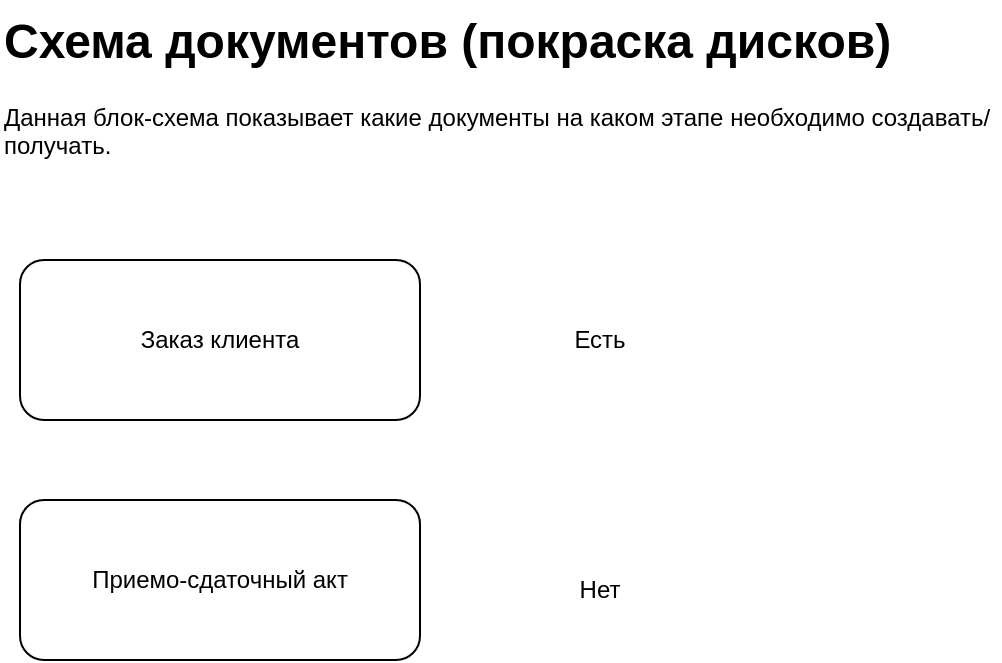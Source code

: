 <mxfile version="24.8.4">
  <diagram name="Page-1" id="uKkZgEGP30LBr_39MSwS">
    <mxGraphModel dx="1674" dy="830" grid="1" gridSize="10" guides="1" tooltips="1" connect="1" arrows="1" fold="1" page="1" pageScale="1" pageWidth="827" pageHeight="1169" math="0" shadow="0">
      <root>
        <mxCell id="0" />
        <mxCell id="1" parent="0" />
        <mxCell id="SI2vmK9ZlvfOi17jyT_v-1" value="&lt;h1 style=&quot;margin-top: 0px;&quot;&gt;Схема документов (покраска дисков)&lt;/h1&gt;&lt;p&gt;Данная блок-схема показывает какие документы на каком этапе необходимо создавать/получать.&lt;/p&gt;" style="text;html=1;whiteSpace=wrap;overflow=hidden;rounded=0;" vertex="1" parent="1">
          <mxGeometry x="30" y="30" width="500" height="90" as="geometry" />
        </mxCell>
        <mxCell id="SI2vmK9ZlvfOi17jyT_v-2" value="Заказ клиента" style="rounded=1;whiteSpace=wrap;html=1;" vertex="1" parent="1">
          <mxGeometry x="40" y="160" width="200" height="80" as="geometry" />
        </mxCell>
        <mxCell id="SI2vmK9ZlvfOi17jyT_v-5" value="Приемо-сдаточный акт" style="rounded=1;whiteSpace=wrap;html=1;" vertex="1" parent="1">
          <mxGeometry x="40" y="280" width="200" height="80" as="geometry" />
        </mxCell>
        <mxCell id="SI2vmK9ZlvfOi17jyT_v-6" value="Есть" style="text;html=1;align=center;verticalAlign=middle;whiteSpace=wrap;rounded=0;" vertex="1" parent="1">
          <mxGeometry x="300" y="185" width="60" height="30" as="geometry" />
        </mxCell>
        <mxCell id="SI2vmK9ZlvfOi17jyT_v-7" value="Нет" style="text;html=1;align=center;verticalAlign=middle;whiteSpace=wrap;rounded=0;" vertex="1" parent="1">
          <mxGeometry x="300" y="310" width="60" height="30" as="geometry" />
        </mxCell>
      </root>
    </mxGraphModel>
  </diagram>
</mxfile>
